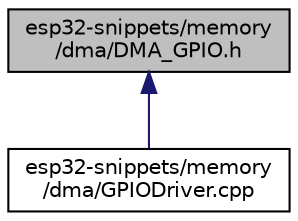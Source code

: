digraph "esp32-snippets/memory/dma/DMA_GPIO.h"
{
  edge [fontname="Helvetica",fontsize="10",labelfontname="Helvetica",labelfontsize="10"];
  node [fontname="Helvetica",fontsize="10",shape=record];
  Node1 [label="esp32-snippets/memory\l/dma/DMA_GPIO.h",height=0.2,width=0.4,color="black", fillcolor="grey75", style="filled", fontcolor="black"];
  Node1 -> Node2 [dir="back",color="midnightblue",fontsize="10",style="solid",fontname="Helvetica"];
  Node2 [label="esp32-snippets/memory\l/dma/GPIODriver.cpp",height=0.2,width=0.4,color="black", fillcolor="white", style="filled",URL="$_g_p_i_o_driver_8cpp.html"];
}
